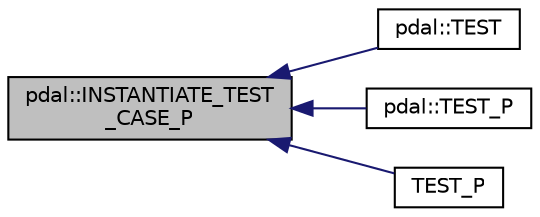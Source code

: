 digraph "pdal::INSTANTIATE_TEST_CASE_P"
{
  edge [fontname="Helvetica",fontsize="10",labelfontname="Helvetica",labelfontsize="10"];
  node [fontname="Helvetica",fontsize="10",shape=record];
  rankdir="LR";
  Node1 [label="pdal::INSTANTIATE_TEST\l_CASE_P",height=0.2,width=0.4,color="black", fillcolor="grey75", style="filled", fontcolor="black"];
  Node1 -> Node2 [dir="back",color="midnightblue",fontsize="10",style="solid",fontname="Helvetica"];
  Node2 [label="pdal::TEST",height=0.2,width=0.4,color="black", fillcolor="white", style="filled",URL="$namespacepdal.html#a6ca19728aca1c952820f7f163848feba"];
  Node1 -> Node3 [dir="back",color="midnightblue",fontsize="10",style="solid",fontname="Helvetica"];
  Node3 [label="pdal::TEST_P",height=0.2,width=0.4,color="black", fillcolor="white", style="filled",URL="$namespacepdal.html#a828f4c33f28b39f623b641bbb79d5602"];
  Node1 -> Node4 [dir="back",color="midnightblue",fontsize="10",style="solid",fontname="Helvetica"];
  Node4 [label="TEST_P",height=0.2,width=0.4,color="black", fillcolor="white", style="filled",URL="$PythonFilterTest_8cpp.html#a3cdcc7f98bd91950226a7ae9bc056a7b"];
}
